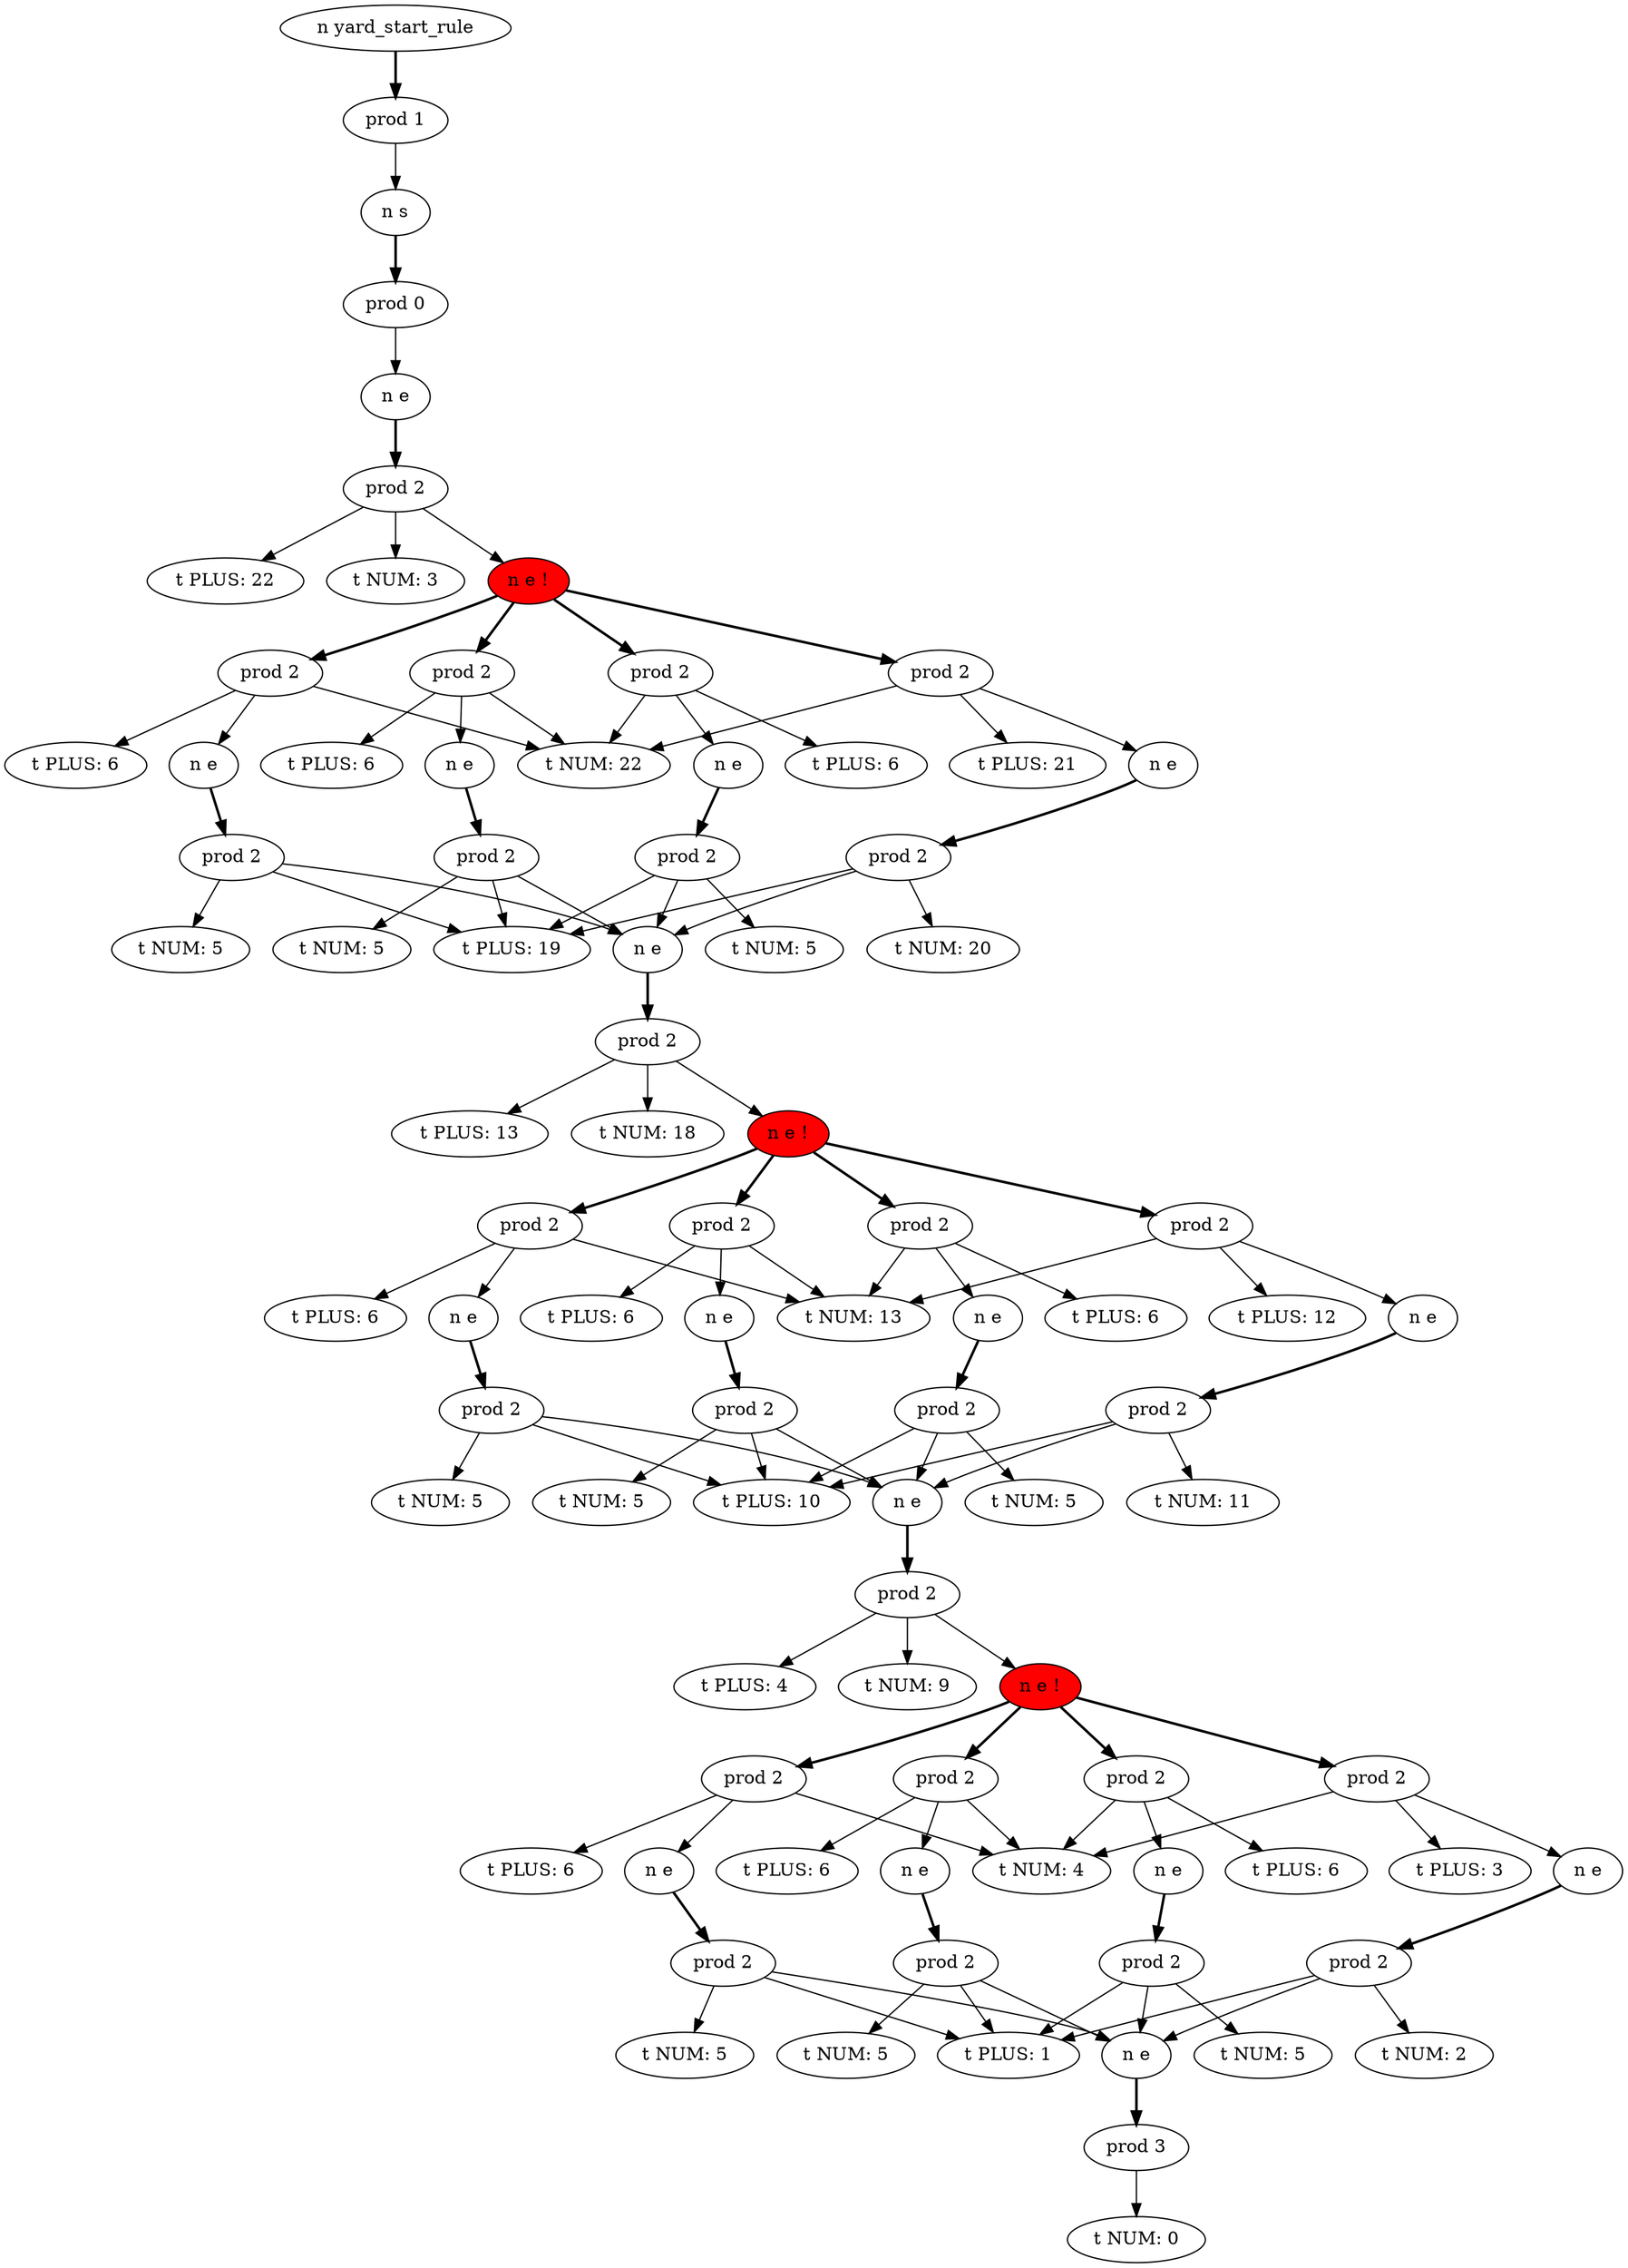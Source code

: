 digraph AST {
    53 [label="t PLUS: 22"]
    54 [label="t NUM: 3"]
    50 [label="t PLUS: 6"]
    51 [label="t NUM: 22"]
    48 [label="t PLUS: 6"]
    46 [label="t PLUS: 6"]
    44 [label="t PLUS: 21"]
    38 [label="t PLUS: 19"]
    39 [label="t NUM: 20"]
    35 [label="t PLUS: 13"]
    36 [label="t NUM: 18"]
    32 [label="t PLUS: 6"]
    33 [label="t NUM: 13"]
    30 [label="t PLUS: 6"]
    28 [label="t PLUS: 6"]
    26 [label="t PLUS: 12"]
    20 [label="t PLUS: 10"]
    21 [label="t NUM: 11"]
    17 [label="t PLUS: 4"]
    18 [label="t NUM: 9"]
    14 [label="t PLUS: 6"]
    15 [label="t NUM: 4"]
    12 [label="t PLUS: 6"]
    10 [label="t PLUS: 6"]
    8 [label="t PLUS: 3"]
    2 [label="t PLUS: 1"]
    3 [label="t NUM: 2"]
    0 [label="t NUM: 0"]
    1 [label="n e"]
    59 [label="prod 3"]
    1 -> 59 [style=bold,width=10,label=""]
    59 -> 0 [label=""]
    7 [label="n e"]
    60 [label="prod 2"]
    7 -> 60 [style=bold,width=10,label=""]
    60 -> 1 [label=""]
    60 -> 2 [label=""]
    60 -> 3 [label=""]
    4 [label="t NUM: 5"]
    9 [label="n e"]
    61 [label="prod 2"]
    9 -> 61 [style=bold,width=10,label=""]
    61 -> 1 [label=""]
    61 -> 2 [label=""]
    61 -> 4 [label=""]
    5 [label="t NUM: 5"]
    11 [label="n e"]
    62 [label="prod 2"]
    11 -> 62 [style=bold,width=10,label=""]
    62 -> 1 [label=""]
    62 -> 2 [label=""]
    62 -> 5 [label=""]
    6 [label="t NUM: 5"]
    13 [label="n e"]
    63 [label="prod 2"]
    13 -> 63 [style=bold,width=10,label=""]
    63 -> 1 [label=""]
    63 -> 2 [label=""]
    63 -> 6 [label=""]
    16 [label="n e !",style="filled",fillcolor=red]
    64 [label="prod 2"]
    16 -> 64 [style=bold,width=10,label=""]
    64 -> 13 [label=""]
    64 -> 14 [label=""]
    64 -> 15 [label=""]
    65 [label="prod 2"]
    16 -> 65 [style=bold,width=10,label=""]
    65 -> 11 [label=""]
    65 -> 12 [label=""]
    65 -> 15 [label=""]
    66 [label="prod 2"]
    16 -> 66 [style=bold,width=10,label=""]
    66 -> 9 [label=""]
    66 -> 10 [label=""]
    66 -> 15 [label=""]
    67 [label="prod 2"]
    16 -> 67 [style=bold,width=10,label=""]
    67 -> 7 [label=""]
    67 -> 8 [label=""]
    67 -> 15 [label=""]
    19 [label="n e"]
    68 [label="prod 2"]
    19 -> 68 [style=bold,width=10,label=""]
    68 -> 16 [label=""]
    68 -> 17 [label=""]
    68 -> 18 [label=""]
    25 [label="n e"]
    69 [label="prod 2"]
    25 -> 69 [style=bold,width=10,label=""]
    69 -> 19 [label=""]
    69 -> 20 [label=""]
    69 -> 21 [label=""]
    22 [label="t NUM: 5"]
    27 [label="n e"]
    70 [label="prod 2"]
    27 -> 70 [style=bold,width=10,label=""]
    70 -> 19 [label=""]
    70 -> 20 [label=""]
    70 -> 22 [label=""]
    23 [label="t NUM: 5"]
    29 [label="n e"]
    71 [label="prod 2"]
    29 -> 71 [style=bold,width=10,label=""]
    71 -> 19 [label=""]
    71 -> 20 [label=""]
    71 -> 23 [label=""]
    24 [label="t NUM: 5"]
    31 [label="n e"]
    72 [label="prod 2"]
    31 -> 72 [style=bold,width=10,label=""]
    72 -> 19 [label=""]
    72 -> 20 [label=""]
    72 -> 24 [label=""]
    34 [label="n e !",style="filled",fillcolor=red]
    73 [label="prod 2"]
    34 -> 73 [style=bold,width=10,label=""]
    73 -> 31 [label=""]
    73 -> 32 [label=""]
    73 -> 33 [label=""]
    74 [label="prod 2"]
    34 -> 74 [style=bold,width=10,label=""]
    74 -> 29 [label=""]
    74 -> 30 [label=""]
    74 -> 33 [label=""]
    75 [label="prod 2"]
    34 -> 75 [style=bold,width=10,label=""]
    75 -> 27 [label=""]
    75 -> 28 [label=""]
    75 -> 33 [label=""]
    76 [label="prod 2"]
    34 -> 76 [style=bold,width=10,label=""]
    76 -> 25 [label=""]
    76 -> 26 [label=""]
    76 -> 33 [label=""]
    37 [label="n e"]
    77 [label="prod 2"]
    37 -> 77 [style=bold,width=10,label=""]
    77 -> 34 [label=""]
    77 -> 35 [label=""]
    77 -> 36 [label=""]
    43 [label="n e"]
    78 [label="prod 2"]
    43 -> 78 [style=bold,width=10,label=""]
    78 -> 37 [label=""]
    78 -> 38 [label=""]
    78 -> 39 [label=""]
    40 [label="t NUM: 5"]
    45 [label="n e"]
    79 [label="prod 2"]
    45 -> 79 [style=bold,width=10,label=""]
    79 -> 37 [label=""]
    79 -> 38 [label=""]
    79 -> 40 [label=""]
    41 [label="t NUM: 5"]
    47 [label="n e"]
    80 [label="prod 2"]
    47 -> 80 [style=bold,width=10,label=""]
    80 -> 37 [label=""]
    80 -> 38 [label=""]
    80 -> 41 [label=""]
    42 [label="t NUM: 5"]
    49 [label="n e"]
    81 [label="prod 2"]
    49 -> 81 [style=bold,width=10,label=""]
    81 -> 37 [label=""]
    81 -> 38 [label=""]
    81 -> 42 [label=""]
    52 [label="n e !",style="filled",fillcolor=red]
    82 [label="prod 2"]
    52 -> 82 [style=bold,width=10,label=""]
    82 -> 49 [label=""]
    82 -> 50 [label=""]
    82 -> 51 [label=""]
    83 [label="prod 2"]
    52 -> 83 [style=bold,width=10,label=""]
    83 -> 47 [label=""]
    83 -> 48 [label=""]
    83 -> 51 [label=""]
    84 [label="prod 2"]
    52 -> 84 [style=bold,width=10,label=""]
    84 -> 45 [label=""]
    84 -> 46 [label=""]
    84 -> 51 [label=""]
    85 [label="prod 2"]
    52 -> 85 [style=bold,width=10,label=""]
    85 -> 43 [label=""]
    85 -> 44 [label=""]
    85 -> 51 [label=""]
    55 [label="n e"]
    86 [label="prod 2"]
    55 -> 86 [style=bold,width=10,label=""]
    86 -> 52 [label=""]
    86 -> 53 [label=""]
    86 -> 54 [label=""]
    56 [label="n s"]
    87 [label="prod 0"]
    56 -> 87 [style=bold,width=10,label=""]
    87 -> 55 [label=""]
    57 [label="n yard_start_rule"]
    88 [label="prod 1"]
    57 -> 88 [style=bold,width=10,label=""]
    88 -> 56 [label=""]
}
